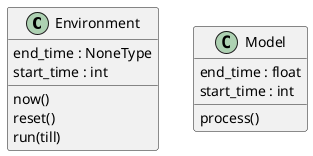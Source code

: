 @startuml classes_Core
set namespaceSeparator none
class "Environment" as dissmodel.core.environment.Environment {
  end_time : NoneType
  start_time : int
  now()
  reset()
  run(till)
}
class "Model" as dissmodel.core.model.Model {
  end_time : float
  start_time : int
  process()
}
@enduml
